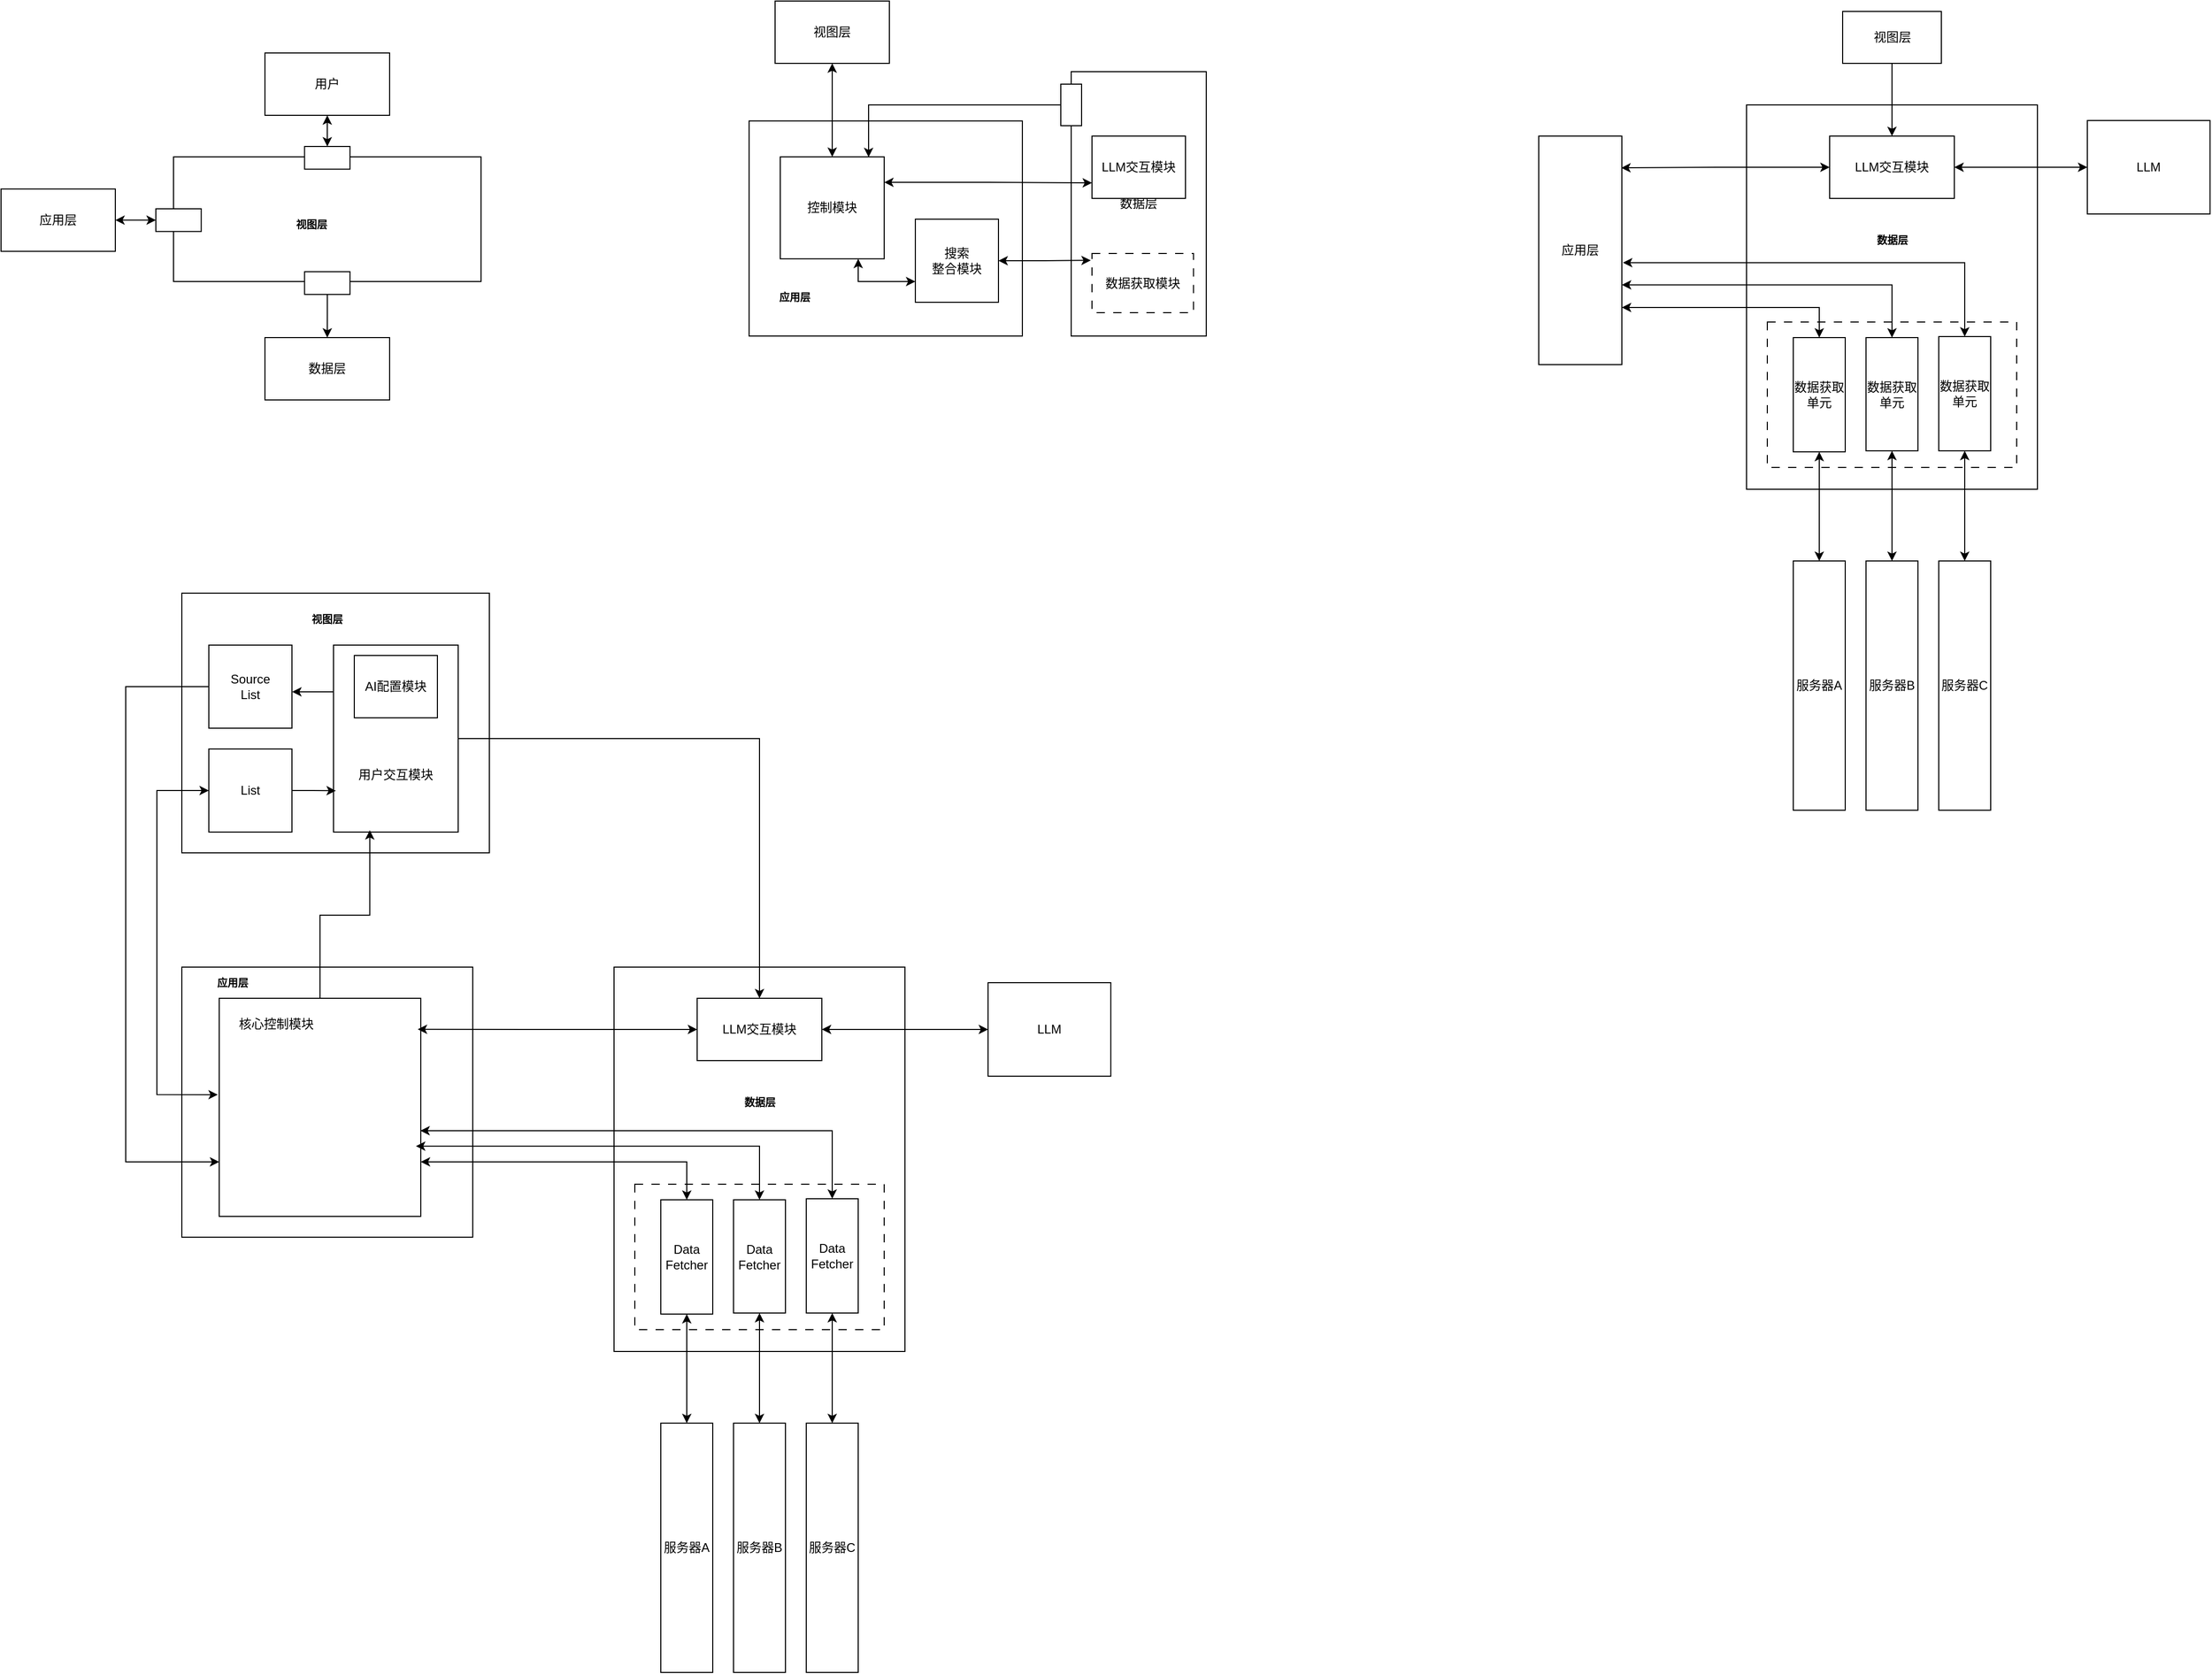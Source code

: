 <mxfile version="26.2.13">
  <diagram name="第 1 页" id="hf9TLOxkJmJITZOPAGZx">
    <mxGraphModel dx="539" dy="1884" grid="1" gridSize="10" guides="1" tooltips="1" connect="1" arrows="1" fold="1" page="1" pageScale="1" pageWidth="827" pageHeight="1169" math="0" shadow="0">
      <root>
        <mxCell id="0" />
        <mxCell id="1" parent="0" />
        <mxCell id="aK79IHoWiY9nvJ88uHWK-6" value="" style="rounded=0;whiteSpace=wrap;html=1;" parent="1" vertex="1">
          <mxGeometry x="650" y="490" width="280" height="370" as="geometry" />
        </mxCell>
        <mxCell id="aK79IHoWiY9nvJ88uHWK-26" value="" style="rounded=0;whiteSpace=wrap;html=1;dashed=1;dashPattern=8 8;" parent="1" vertex="1">
          <mxGeometry x="670" y="699" width="240" height="140" as="geometry" />
        </mxCell>
        <mxCell id="uirXqUWORqkVqbxP6Icd-42" value="" style="rounded=0;whiteSpace=wrap;html=1;" parent="1" vertex="1">
          <mxGeometry x="234" y="130" width="296" height="250" as="geometry" />
        </mxCell>
        <mxCell id="uirXqUWORqkVqbxP6Icd-11" value="" style="rounded=0;whiteSpace=wrap;html=1;" parent="1" vertex="1">
          <mxGeometry x="234" y="490" width="280" height="260" as="geometry" />
        </mxCell>
        <mxCell id="aK79IHoWiY9nvJ88uHWK-2" style="edgeStyle=orthogonalEdgeStyle;rounded=0;orthogonalLoop=1;jettySize=auto;html=1;exitX=0;exitY=0.5;exitDx=0;exitDy=0;entryX=0;entryY=0.75;entryDx=0;entryDy=0;" parent="1" source="uirXqUWORqkVqbxP6Icd-2" target="uirXqUWORqkVqbxP6Icd-14" edge="1">
          <mxGeometry relative="1" as="geometry">
            <Array as="points">
              <mxPoint x="180" y="220" />
              <mxPoint x="180" y="678" />
            </Array>
          </mxGeometry>
        </mxCell>
        <mxCell id="uirXqUWORqkVqbxP6Icd-2" value="Source&lt;div&gt;List&lt;/div&gt;" style="whiteSpace=wrap;html=1;aspect=fixed;" parent="1" vertex="1">
          <mxGeometry x="260" y="180" width="80" height="80" as="geometry" />
        </mxCell>
        <mxCell id="uirXqUWORqkVqbxP6Icd-13" style="edgeStyle=orthogonalEdgeStyle;rounded=0;orthogonalLoop=1;jettySize=auto;html=1;" parent="1" source="uirXqUWORqkVqbxP6Icd-7" target="uirXqUWORqkVqbxP6Icd-12" edge="1">
          <mxGeometry relative="1" as="geometry" />
        </mxCell>
        <mxCell id="uirXqUWORqkVqbxP6Icd-7" value="" style="rounded=0;whiteSpace=wrap;html=1;" parent="1" vertex="1">
          <mxGeometry x="380" y="180" width="120" height="180" as="geometry" />
        </mxCell>
        <mxCell id="uirXqUWORqkVqbxP6Icd-3" value="AI配置模块" style="rounded=0;whiteSpace=wrap;html=1;" parent="1" vertex="1">
          <mxGeometry x="400" y="190" width="80" height="60" as="geometry" />
        </mxCell>
        <mxCell id="uirXqUWORqkVqbxP6Icd-4" value="List" style="rounded=0;whiteSpace=wrap;html=1;" parent="1" vertex="1">
          <mxGeometry x="260" y="280" width="80" height="80" as="geometry" />
        </mxCell>
        <mxCell id="aK79IHoWiY9nvJ88uHWK-25" style="edgeStyle=orthogonalEdgeStyle;rounded=0;orthogonalLoop=1;jettySize=auto;html=1;exitX=1;exitY=0.5;exitDx=0;exitDy=0;entryX=0;entryY=0.5;entryDx=0;entryDy=0;startArrow=classic;startFill=1;" parent="1" source="uirXqUWORqkVqbxP6Icd-12" target="uirXqUWORqkVqbxP6Icd-40" edge="1">
          <mxGeometry relative="1" as="geometry" />
        </mxCell>
        <mxCell id="uirXqUWORqkVqbxP6Icd-12" value="LLM交互模块" style="rounded=0;whiteSpace=wrap;html=1;" parent="1" vertex="1">
          <mxGeometry x="730" y="520" width="120" height="60" as="geometry" />
        </mxCell>
        <mxCell id="aK79IHoWiY9nvJ88uHWK-11" style="edgeStyle=orthogonalEdgeStyle;rounded=0;orthogonalLoop=1;jettySize=auto;html=1;exitX=1;exitY=0.75;exitDx=0;exitDy=0;entryX=0.5;entryY=0;entryDx=0;entryDy=0;startArrow=classic;startFill=1;" parent="1" source="uirXqUWORqkVqbxP6Icd-14" target="uirXqUWORqkVqbxP6Icd-15" edge="1">
          <mxGeometry relative="1" as="geometry" />
        </mxCell>
        <mxCell id="uirXqUWORqkVqbxP6Icd-14" value="" style="rounded=0;whiteSpace=wrap;html=1;" parent="1" vertex="1">
          <mxGeometry x="270" y="520" width="194" height="210" as="geometry" />
        </mxCell>
        <mxCell id="uirXqUWORqkVqbxP6Icd-33" style="rounded=0;orthogonalLoop=1;jettySize=auto;html=1;exitX=0.5;exitY=1;exitDx=0;exitDy=0;entryX=0.5;entryY=0;entryDx=0;entryDy=0;startArrow=classic;startFill=1;" parent="1" source="uirXqUWORqkVqbxP6Icd-15" target="uirXqUWORqkVqbxP6Icd-27" edge="1">
          <mxGeometry relative="1" as="geometry" />
        </mxCell>
        <mxCell id="uirXqUWORqkVqbxP6Icd-15" value="Data&lt;div&gt;Fetcher&lt;/div&gt;" style="rounded=0;whiteSpace=wrap;html=1;" parent="1" vertex="1">
          <mxGeometry x="695" y="714" width="50" height="110" as="geometry" />
        </mxCell>
        <mxCell id="uirXqUWORqkVqbxP6Icd-32" style="edgeStyle=orthogonalEdgeStyle;rounded=0;orthogonalLoop=1;jettySize=auto;html=1;exitX=0.5;exitY=1;exitDx=0;exitDy=0;entryX=0.5;entryY=0;entryDx=0;entryDy=0;startArrow=classic;startFill=1;" parent="1" source="uirXqUWORqkVqbxP6Icd-16" target="uirXqUWORqkVqbxP6Icd-29" edge="1">
          <mxGeometry relative="1" as="geometry" />
        </mxCell>
        <mxCell id="uirXqUWORqkVqbxP6Icd-16" value="Data&lt;div&gt;Fetcher&lt;/div&gt;" style="rounded=0;whiteSpace=wrap;html=1;" parent="1" vertex="1">
          <mxGeometry x="765" y="714" width="50" height="109" as="geometry" />
        </mxCell>
        <mxCell id="uirXqUWORqkVqbxP6Icd-31" style="edgeStyle=orthogonalEdgeStyle;rounded=0;orthogonalLoop=1;jettySize=auto;html=1;exitX=0.5;exitY=1;exitDx=0;exitDy=0;entryX=0.5;entryY=0;entryDx=0;entryDy=0;startArrow=classic;startFill=1;" parent="1" source="uirXqUWORqkVqbxP6Icd-17" target="uirXqUWORqkVqbxP6Icd-30" edge="1">
          <mxGeometry relative="1" as="geometry" />
        </mxCell>
        <mxCell id="uirXqUWORqkVqbxP6Icd-17" value="Data&lt;div&gt;Fetcher&lt;/div&gt;" style="rounded=0;whiteSpace=wrap;html=1;" parent="1" vertex="1">
          <mxGeometry x="835" y="713" width="50" height="110" as="geometry" />
        </mxCell>
        <mxCell id="uirXqUWORqkVqbxP6Icd-26" style="edgeStyle=orthogonalEdgeStyle;rounded=0;orthogonalLoop=1;jettySize=auto;html=1;exitX=1;exitY=0.5;exitDx=0;exitDy=0;entryX=0.019;entryY=0.779;entryDx=0;entryDy=0;entryPerimeter=0;" parent="1" source="uirXqUWORqkVqbxP6Icd-4" target="uirXqUWORqkVqbxP6Icd-7" edge="1">
          <mxGeometry relative="1" as="geometry" />
        </mxCell>
        <mxCell id="uirXqUWORqkVqbxP6Icd-27" value="服务器A" style="rounded=0;whiteSpace=wrap;html=1;" parent="1" vertex="1">
          <mxGeometry x="695" y="929" width="50" height="240" as="geometry" />
        </mxCell>
        <mxCell id="uirXqUWORqkVqbxP6Icd-29" value="服务器B" style="rounded=0;whiteSpace=wrap;html=1;" parent="1" vertex="1">
          <mxGeometry x="765" y="929" width="50" height="240" as="geometry" />
        </mxCell>
        <mxCell id="uirXqUWORqkVqbxP6Icd-30" value="服务器C" style="rounded=0;whiteSpace=wrap;html=1;" parent="1" vertex="1">
          <mxGeometry x="835" y="929" width="50" height="240" as="geometry" />
        </mxCell>
        <mxCell id="uirXqUWORqkVqbxP6Icd-36" style="edgeStyle=orthogonalEdgeStyle;rounded=0;orthogonalLoop=1;jettySize=auto;html=1;exitX=0;exitY=0.25;exitDx=0;exitDy=0;entryX=1.002;entryY=0.559;entryDx=0;entryDy=0;entryPerimeter=0;" parent="1" source="uirXqUWORqkVqbxP6Icd-7" target="uirXqUWORqkVqbxP6Icd-2" edge="1">
          <mxGeometry relative="1" as="geometry" />
        </mxCell>
        <mxCell id="uirXqUWORqkVqbxP6Icd-40" value="LLM" style="rounded=0;whiteSpace=wrap;html=1;" parent="1" vertex="1">
          <mxGeometry x="1010" y="505" width="118.13" height="90" as="geometry" />
        </mxCell>
        <mxCell id="aK79IHoWiY9nvJ88uHWK-3" style="edgeStyle=orthogonalEdgeStyle;rounded=0;orthogonalLoop=1;jettySize=auto;html=1;exitX=0;exitY=0.5;exitDx=0;exitDy=0;entryX=-0.007;entryY=0.442;entryDx=0;entryDy=0;entryPerimeter=0;startArrow=classic;startFill=1;" parent="1" source="uirXqUWORqkVqbxP6Icd-4" target="uirXqUWORqkVqbxP6Icd-14" edge="1">
          <mxGeometry relative="1" as="geometry">
            <Array as="points">
              <mxPoint x="210" y="320" />
              <mxPoint x="210" y="613" />
            </Array>
          </mxGeometry>
        </mxCell>
        <mxCell id="aK79IHoWiY9nvJ88uHWK-13" style="edgeStyle=orthogonalEdgeStyle;rounded=0;orthogonalLoop=1;jettySize=auto;html=1;exitX=0.5;exitY=0;exitDx=0;exitDy=0;entryX=0.976;entryY=0.678;entryDx=0;entryDy=0;entryPerimeter=0;startArrow=classic;startFill=1;" parent="1" source="uirXqUWORqkVqbxP6Icd-16" target="uirXqUWORqkVqbxP6Icd-14" edge="1">
          <mxGeometry relative="1" as="geometry" />
        </mxCell>
        <mxCell id="aK79IHoWiY9nvJ88uHWK-14" style="edgeStyle=orthogonalEdgeStyle;rounded=0;orthogonalLoop=1;jettySize=auto;html=1;exitX=0.5;exitY=0;exitDx=0;exitDy=0;entryX=0.998;entryY=0.607;entryDx=0;entryDy=0;entryPerimeter=0;startArrow=classic;startFill=1;" parent="1" source="uirXqUWORqkVqbxP6Icd-17" target="uirXqUWORqkVqbxP6Icd-14" edge="1">
          <mxGeometry relative="1" as="geometry">
            <Array as="points">
              <mxPoint x="860" y="648" />
            </Array>
          </mxGeometry>
        </mxCell>
        <mxCell id="aK79IHoWiY9nvJ88uHWK-16" value="&lt;font size=&quot;1&quot;&gt;&lt;b&gt;视图层&lt;/b&gt;&lt;/font&gt;" style="text;html=1;align=center;verticalAlign=middle;whiteSpace=wrap;rounded=0;" parent="1" vertex="1">
          <mxGeometry x="319" y="140" width="110" height="30" as="geometry" />
        </mxCell>
        <mxCell id="aK79IHoWiY9nvJ88uHWK-17" value="用户交互模块" style="text;html=1;align=center;verticalAlign=middle;whiteSpace=wrap;rounded=0;" parent="1" vertex="1">
          <mxGeometry x="390" y="290" width="100" height="30" as="geometry" />
        </mxCell>
        <mxCell id="aK79IHoWiY9nvJ88uHWK-18" style="edgeStyle=orthogonalEdgeStyle;rounded=0;orthogonalLoop=1;jettySize=auto;html=1;exitX=0;exitY=0.5;exitDx=0;exitDy=0;entryX=0.985;entryY=0.142;entryDx=0;entryDy=0;entryPerimeter=0;startArrow=classic;startFill=1;" parent="1" source="uirXqUWORqkVqbxP6Icd-12" target="uirXqUWORqkVqbxP6Icd-14" edge="1">
          <mxGeometry relative="1" as="geometry" />
        </mxCell>
        <mxCell id="aK79IHoWiY9nvJ88uHWK-20" value="&lt;font size=&quot;1&quot;&gt;&lt;b&gt;应用层&lt;/b&gt;&lt;/font&gt;" style="text;html=1;align=center;verticalAlign=middle;whiteSpace=wrap;rounded=0;" parent="1" vertex="1">
          <mxGeometry x="240" y="490" width="86" height="30" as="geometry" />
        </mxCell>
        <mxCell id="aK79IHoWiY9nvJ88uHWK-21" style="edgeStyle=orthogonalEdgeStyle;rounded=0;orthogonalLoop=1;jettySize=auto;html=1;exitX=0.5;exitY=0;exitDx=0;exitDy=0;entryX=0.291;entryY=0.99;entryDx=0;entryDy=0;entryPerimeter=0;" parent="1" source="uirXqUWORqkVqbxP6Icd-14" target="uirXqUWORqkVqbxP6Icd-7" edge="1">
          <mxGeometry relative="1" as="geometry" />
        </mxCell>
        <mxCell id="aK79IHoWiY9nvJ88uHWK-24" value="&lt;font size=&quot;1&quot;&gt;&lt;b&gt;数据层&lt;/b&gt;&lt;/font&gt;" style="text;html=1;align=center;verticalAlign=middle;whiteSpace=wrap;rounded=0;" parent="1" vertex="1">
          <mxGeometry x="737.5" y="605" width="105" height="30" as="geometry" />
        </mxCell>
        <mxCell id="aK79IHoWiY9nvJ88uHWK-30" value="核心控制模块" style="text;html=1;align=center;verticalAlign=middle;whiteSpace=wrap;rounded=0;" parent="1" vertex="1">
          <mxGeometry x="280" y="530" width="90" height="30" as="geometry" />
        </mxCell>
        <mxCell id="_K15StUsaY39ZyzTZjal-35" value="" style="rounded=0;whiteSpace=wrap;html=1;" parent="1" vertex="1">
          <mxGeometry x="226" y="-290" width="296" height="120" as="geometry" />
        </mxCell>
        <mxCell id="_K15StUsaY39ZyzTZjal-42" value="&lt;font size=&quot;1&quot;&gt;&lt;b&gt;视图层&lt;/b&gt;&lt;/font&gt;" style="text;html=1;align=center;verticalAlign=middle;whiteSpace=wrap;rounded=0;" parent="1" vertex="1">
          <mxGeometry x="304" y="-240" width="110" height="30" as="geometry" />
        </mxCell>
        <mxCell id="_K15StUsaY39ZyzTZjal-50" style="edgeStyle=orthogonalEdgeStyle;rounded=0;orthogonalLoop=1;jettySize=auto;html=1;exitX=0.5;exitY=1;exitDx=0;exitDy=0;startArrow=classic;startFill=1;" parent="1" source="_K15StUsaY39ZyzTZjal-44" target="_K15StUsaY39ZyzTZjal-51" edge="1">
          <mxGeometry relative="1" as="geometry">
            <mxPoint x="373.69" y="-300" as="targetPoint" />
          </mxGeometry>
        </mxCell>
        <mxCell id="_K15StUsaY39ZyzTZjal-44" value="用户" style="rounded=0;whiteSpace=wrap;html=1;" parent="1" vertex="1">
          <mxGeometry x="314" y="-390" width="120" height="60" as="geometry" />
        </mxCell>
        <mxCell id="_K15StUsaY39ZyzTZjal-55" style="edgeStyle=orthogonalEdgeStyle;rounded=0;orthogonalLoop=1;jettySize=auto;html=1;exitX=1;exitY=0.5;exitDx=0;exitDy=0;entryX=0;entryY=0.5;entryDx=0;entryDy=0;startArrow=classic;startFill=1;" parent="1" source="_K15StUsaY39ZyzTZjal-45" target="_K15StUsaY39ZyzTZjal-54" edge="1">
          <mxGeometry relative="1" as="geometry" />
        </mxCell>
        <mxCell id="_K15StUsaY39ZyzTZjal-45" value="应用层" style="rounded=0;whiteSpace=wrap;html=1;" parent="1" vertex="1">
          <mxGeometry x="60" y="-259.08" width="110" height="60" as="geometry" />
        </mxCell>
        <mxCell id="_K15StUsaY39ZyzTZjal-46" value="数据层" style="rounded=0;whiteSpace=wrap;html=1;" parent="1" vertex="1">
          <mxGeometry x="314" y="-116" width="120" height="60" as="geometry" />
        </mxCell>
        <mxCell id="_K15StUsaY39ZyzTZjal-51" value="" style="rounded=0;whiteSpace=wrap;html=1;" parent="1" vertex="1">
          <mxGeometry x="352.15" y="-300" width="43.69" height="21.84" as="geometry" />
        </mxCell>
        <mxCell id="_K15StUsaY39ZyzTZjal-54" value="" style="rounded=0;whiteSpace=wrap;html=1;" parent="1" vertex="1">
          <mxGeometry x="209.0" y="-240" width="43.69" height="21.84" as="geometry" />
        </mxCell>
        <mxCell id="_K15StUsaY39ZyzTZjal-56" value="" style="rounded=0;whiteSpace=wrap;html=1;" parent="1" vertex="1">
          <mxGeometry x="780" y="-324.58" width="263" height="207.07" as="geometry" />
        </mxCell>
        <mxCell id="_K15StUsaY39ZyzTZjal-58" value="&lt;font size=&quot;1&quot;&gt;&lt;b&gt;应用层&lt;/b&gt;&lt;/font&gt;" style="text;html=1;align=center;verticalAlign=middle;whiteSpace=wrap;rounded=0;" parent="1" vertex="1">
          <mxGeometry x="780.5" y="-170" width="86" height="30" as="geometry" />
        </mxCell>
        <mxCell id="_K15StUsaY39ZyzTZjal-60" value="数据层" style="rounded=0;whiteSpace=wrap;html=1;" parent="1" vertex="1">
          <mxGeometry x="1090" y="-372.01" width="130" height="254.5" as="geometry" />
        </mxCell>
        <mxCell id="_K15StUsaY39ZyzTZjal-70" style="edgeStyle=orthogonalEdgeStyle;rounded=0;orthogonalLoop=1;jettySize=auto;html=1;exitX=0.5;exitY=1;exitDx=0;exitDy=0;entryX=0.5;entryY=0;entryDx=0;entryDy=0;startArrow=classic;startFill=1;" parent="1" source="_K15StUsaY39ZyzTZjal-61" target="_K15StUsaY39ZyzTZjal-64" edge="1">
          <mxGeometry relative="1" as="geometry" />
        </mxCell>
        <mxCell id="_K15StUsaY39ZyzTZjal-61" value="视图层" style="rounded=0;whiteSpace=wrap;html=1;" parent="1" vertex="1">
          <mxGeometry x="805" y="-440" width="110" height="60" as="geometry" />
        </mxCell>
        <mxCell id="_K15StUsaY39ZyzTZjal-76" style="edgeStyle=orthogonalEdgeStyle;rounded=0;orthogonalLoop=1;jettySize=auto;html=1;exitX=0.75;exitY=1;exitDx=0;exitDy=0;entryX=0;entryY=0.75;entryDx=0;entryDy=0;startArrow=classic;startFill=1;" parent="1" source="_K15StUsaY39ZyzTZjal-64" target="_K15StUsaY39ZyzTZjal-69" edge="1">
          <mxGeometry relative="1" as="geometry" />
        </mxCell>
        <mxCell id="_K15StUsaY39ZyzTZjal-64" value="控制模块" style="rounded=0;whiteSpace=wrap;html=1;" parent="1" vertex="1">
          <mxGeometry x="810" y="-290" width="100" height="98.16" as="geometry" />
        </mxCell>
        <mxCell id="_K15StUsaY39ZyzTZjal-69" value="搜索&lt;div&gt;整合&lt;span style=&quot;background-color: transparent; color: light-dark(rgb(0, 0, 0), rgb(255, 255, 255));&quot;&gt;模块&lt;/span&gt;&lt;/div&gt;" style="rounded=0;whiteSpace=wrap;html=1;" parent="1" vertex="1">
          <mxGeometry x="940" y="-230" width="80" height="80" as="geometry" />
        </mxCell>
        <mxCell id="_K15StUsaY39ZyzTZjal-71" style="edgeStyle=orthogonalEdgeStyle;rounded=0;orthogonalLoop=1;jettySize=auto;html=1;exitX=1;exitY=0.5;exitDx=0;exitDy=0;entryX=-0.013;entryY=0.145;entryDx=0;entryDy=0;entryPerimeter=0;startArrow=classic;startFill=1;" parent="1" source="_K15StUsaY39ZyzTZjal-69" edge="1">
          <mxGeometry relative="1" as="geometry">
            <mxPoint x="1108.83" y="-190.38" as="targetPoint" />
          </mxGeometry>
        </mxCell>
        <mxCell id="_K15StUsaY39ZyzTZjal-72" style="edgeStyle=orthogonalEdgeStyle;rounded=0;orthogonalLoop=1;jettySize=auto;html=1;exitX=1;exitY=0.25;exitDx=0;exitDy=0;entryX=0;entryY=0.75;entryDx=0;entryDy=0;startArrow=classic;startFill=1;" parent="1" source="_K15StUsaY39ZyzTZjal-64" target="_K15StUsaY39ZyzTZjal-73" edge="1">
          <mxGeometry relative="1" as="geometry" />
        </mxCell>
        <mxCell id="_K15StUsaY39ZyzTZjal-73" value="LLM交互模块" style="rounded=0;whiteSpace=wrap;html=1;" parent="1" vertex="1">
          <mxGeometry x="1110" y="-310" width="90" height="60" as="geometry" />
        </mxCell>
        <mxCell id="_K15StUsaY39ZyzTZjal-77" value="" style="rounded=0;whiteSpace=wrap;html=1;" parent="1" vertex="1">
          <mxGeometry x="1740" y="-340" width="280" height="370" as="geometry" />
        </mxCell>
        <mxCell id="_K15StUsaY39ZyzTZjal-78" value="" style="rounded=0;whiteSpace=wrap;html=1;dashed=1;dashPattern=8 8;" parent="1" vertex="1">
          <mxGeometry x="1760" y="-131" width="240" height="140" as="geometry" />
        </mxCell>
        <mxCell id="_K15StUsaY39ZyzTZjal-79" style="edgeStyle=orthogonalEdgeStyle;rounded=0;orthogonalLoop=1;jettySize=auto;html=1;exitX=1;exitY=0.5;exitDx=0;exitDy=0;entryX=0;entryY=0.5;entryDx=0;entryDy=0;startArrow=classic;startFill=1;" parent="1" source="_K15StUsaY39ZyzTZjal-80" target="_K15StUsaY39ZyzTZjal-90" edge="1">
          <mxGeometry relative="1" as="geometry" />
        </mxCell>
        <mxCell id="_K15StUsaY39ZyzTZjal-80" value="LLM交互模块" style="rounded=0;whiteSpace=wrap;html=1;" parent="1" vertex="1">
          <mxGeometry x="1820" y="-310" width="120" height="60" as="geometry" />
        </mxCell>
        <mxCell id="_K15StUsaY39ZyzTZjal-81" style="rounded=0;orthogonalLoop=1;jettySize=auto;html=1;exitX=0.5;exitY=1;exitDx=0;exitDy=0;entryX=0.5;entryY=0;entryDx=0;entryDy=0;startArrow=classic;startFill=1;" parent="1" source="_K15StUsaY39ZyzTZjal-82" target="_K15StUsaY39ZyzTZjal-87" edge="1">
          <mxGeometry relative="1" as="geometry" />
        </mxCell>
        <mxCell id="_K15StUsaY39ZyzTZjal-82" value="数据获取单元" style="rounded=0;whiteSpace=wrap;html=1;" parent="1" vertex="1">
          <mxGeometry x="1785" y="-116" width="50" height="110" as="geometry" />
        </mxCell>
        <mxCell id="_K15StUsaY39ZyzTZjal-83" style="edgeStyle=orthogonalEdgeStyle;rounded=0;orthogonalLoop=1;jettySize=auto;html=1;exitX=0.5;exitY=1;exitDx=0;exitDy=0;entryX=0.5;entryY=0;entryDx=0;entryDy=0;startArrow=classic;startFill=1;" parent="1" source="_K15StUsaY39ZyzTZjal-84" target="_K15StUsaY39ZyzTZjal-88" edge="1">
          <mxGeometry relative="1" as="geometry" />
        </mxCell>
        <mxCell id="_K15StUsaY39ZyzTZjal-84" value="数据获取单元" style="rounded=0;whiteSpace=wrap;html=1;" parent="1" vertex="1">
          <mxGeometry x="1855" y="-116" width="50" height="109" as="geometry" />
        </mxCell>
        <mxCell id="_K15StUsaY39ZyzTZjal-85" style="edgeStyle=orthogonalEdgeStyle;rounded=0;orthogonalLoop=1;jettySize=auto;html=1;exitX=0.5;exitY=1;exitDx=0;exitDy=0;entryX=0.5;entryY=0;entryDx=0;entryDy=0;startArrow=classic;startFill=1;" parent="1" source="_K15StUsaY39ZyzTZjal-86" target="_K15StUsaY39ZyzTZjal-89" edge="1">
          <mxGeometry relative="1" as="geometry" />
        </mxCell>
        <mxCell id="_K15StUsaY39ZyzTZjal-86" value="数据获取单元" style="rounded=0;whiteSpace=wrap;html=1;" parent="1" vertex="1">
          <mxGeometry x="1925" y="-117" width="50" height="110" as="geometry" />
        </mxCell>
        <mxCell id="_K15StUsaY39ZyzTZjal-87" value="服务器A" style="rounded=0;whiteSpace=wrap;html=1;" parent="1" vertex="1">
          <mxGeometry x="1785" y="99" width="50" height="240" as="geometry" />
        </mxCell>
        <mxCell id="_K15StUsaY39ZyzTZjal-88" value="服务器B" style="rounded=0;whiteSpace=wrap;html=1;" parent="1" vertex="1">
          <mxGeometry x="1855" y="99" width="50" height="240" as="geometry" />
        </mxCell>
        <mxCell id="_K15StUsaY39ZyzTZjal-89" value="服务器C" style="rounded=0;whiteSpace=wrap;html=1;" parent="1" vertex="1">
          <mxGeometry x="1925" y="99" width="50" height="240" as="geometry" />
        </mxCell>
        <mxCell id="_K15StUsaY39ZyzTZjal-90" value="LLM" style="rounded=0;whiteSpace=wrap;html=1;" parent="1" vertex="1">
          <mxGeometry x="2068" y="-325" width="118.13" height="90" as="geometry" />
        </mxCell>
        <mxCell id="_K15StUsaY39ZyzTZjal-91" value="&lt;font size=&quot;1&quot;&gt;&lt;b&gt;数据层&lt;/b&gt;&lt;/font&gt;" style="text;html=1;align=center;verticalAlign=middle;whiteSpace=wrap;rounded=0;" parent="1" vertex="1">
          <mxGeometry x="1827.5" y="-225" width="105" height="30" as="geometry" />
        </mxCell>
        <mxCell id="Z2gRV_WHkAfOuCWEi2CY-8" style="edgeStyle=orthogonalEdgeStyle;rounded=0;orthogonalLoop=1;jettySize=auto;html=1;exitX=0.5;exitY=1;exitDx=0;exitDy=0;entryX=0.5;entryY=0;entryDx=0;entryDy=0;" edge="1" parent="1" source="_K15StUsaY39ZyzTZjal-93" target="_K15StUsaY39ZyzTZjal-80">
          <mxGeometry relative="1" as="geometry" />
        </mxCell>
        <mxCell id="_K15StUsaY39ZyzTZjal-93" value="视图层" style="rounded=0;whiteSpace=wrap;html=1;" parent="1" vertex="1">
          <mxGeometry x="1832.5" y="-430" width="95" height="50" as="geometry" />
        </mxCell>
        <mxCell id="_K15StUsaY39ZyzTZjal-100" style="edgeStyle=orthogonalEdgeStyle;rounded=0;orthogonalLoop=1;jettySize=auto;html=1;exitX=1;exitY=0.75;exitDx=0;exitDy=0;entryX=0.5;entryY=0;entryDx=0;entryDy=0;startArrow=classic;startFill=1;" parent="1" source="_K15StUsaY39ZyzTZjal-97" target="_K15StUsaY39ZyzTZjal-82" edge="1">
          <mxGeometry relative="1" as="geometry" />
        </mxCell>
        <mxCell id="_K15StUsaY39ZyzTZjal-97" value="应用层" style="rounded=0;whiteSpace=wrap;html=1;" parent="1" vertex="1">
          <mxGeometry x="1540" y="-310" width="80" height="220" as="geometry" />
        </mxCell>
        <mxCell id="_K15StUsaY39ZyzTZjal-101" style="edgeStyle=orthogonalEdgeStyle;rounded=0;orthogonalLoop=1;jettySize=auto;html=1;exitX=0;exitY=0.5;exitDx=0;exitDy=0;entryX=0.993;entryY=0.139;entryDx=0;entryDy=0;entryPerimeter=0;startArrow=classic;startFill=1;" parent="1" source="_K15StUsaY39ZyzTZjal-80" target="_K15StUsaY39ZyzTZjal-97" edge="1">
          <mxGeometry relative="1" as="geometry" />
        </mxCell>
        <mxCell id="_K15StUsaY39ZyzTZjal-102" style="edgeStyle=orthogonalEdgeStyle;rounded=0;orthogonalLoop=1;jettySize=auto;html=1;exitX=0.5;exitY=0;exitDx=0;exitDy=0;entryX=1;entryY=0.651;entryDx=0;entryDy=0;entryPerimeter=0;startArrow=classic;startFill=1;" parent="1" source="_K15StUsaY39ZyzTZjal-84" target="_K15StUsaY39ZyzTZjal-97" edge="1">
          <mxGeometry relative="1" as="geometry" />
        </mxCell>
        <mxCell id="_K15StUsaY39ZyzTZjal-103" style="edgeStyle=orthogonalEdgeStyle;rounded=0;orthogonalLoop=1;jettySize=auto;html=1;exitX=0.5;exitY=0;exitDx=0;exitDy=0;entryX=1.013;entryY=0.554;entryDx=0;entryDy=0;entryPerimeter=0;startArrow=classic;startFill=1;" parent="1" source="_K15StUsaY39ZyzTZjal-86" target="_K15StUsaY39ZyzTZjal-97" edge="1">
          <mxGeometry relative="1" as="geometry" />
        </mxCell>
        <mxCell id="NirS0_XecQZzOOBLI5lF-1" value="数据获取模块" style="rounded=0;whiteSpace=wrap;html=1;dashed=1;dashPattern=8 8;" parent="1" vertex="1">
          <mxGeometry x="1110" y="-197" width="97.71" height="57" as="geometry" />
        </mxCell>
        <mxCell id="Z2gRV_WHkAfOuCWEi2CY-2" value="" style="edgeStyle=orthogonalEdgeStyle;rounded=0;orthogonalLoop=1;jettySize=auto;html=1;" edge="1" parent="1" source="Z2gRV_WHkAfOuCWEi2CY-1" target="_K15StUsaY39ZyzTZjal-46">
          <mxGeometry relative="1" as="geometry" />
        </mxCell>
        <mxCell id="Z2gRV_WHkAfOuCWEi2CY-1" value="" style="rounded=0;whiteSpace=wrap;html=1;" vertex="1" parent="1">
          <mxGeometry x="352.15" y="-179.42" width="43.69" height="21.84" as="geometry" />
        </mxCell>
        <mxCell id="Z2gRV_WHkAfOuCWEi2CY-3" value="" style="rounded=0;whiteSpace=wrap;html=1;rotation=90;" vertex="1" parent="1">
          <mxGeometry x="1070" y="-350" width="40" height="20" as="geometry" />
        </mxCell>
        <mxCell id="Z2gRV_WHkAfOuCWEi2CY-4" style="edgeStyle=orthogonalEdgeStyle;rounded=0;orthogonalLoop=1;jettySize=auto;html=1;exitX=0.5;exitY=1;exitDx=0;exitDy=0;entryX=0.85;entryY=0.003;entryDx=0;entryDy=0;entryPerimeter=0;" edge="1" parent="1" source="Z2gRV_WHkAfOuCWEi2CY-3" target="_K15StUsaY39ZyzTZjal-64">
          <mxGeometry relative="1" as="geometry" />
        </mxCell>
      </root>
    </mxGraphModel>
  </diagram>
</mxfile>
